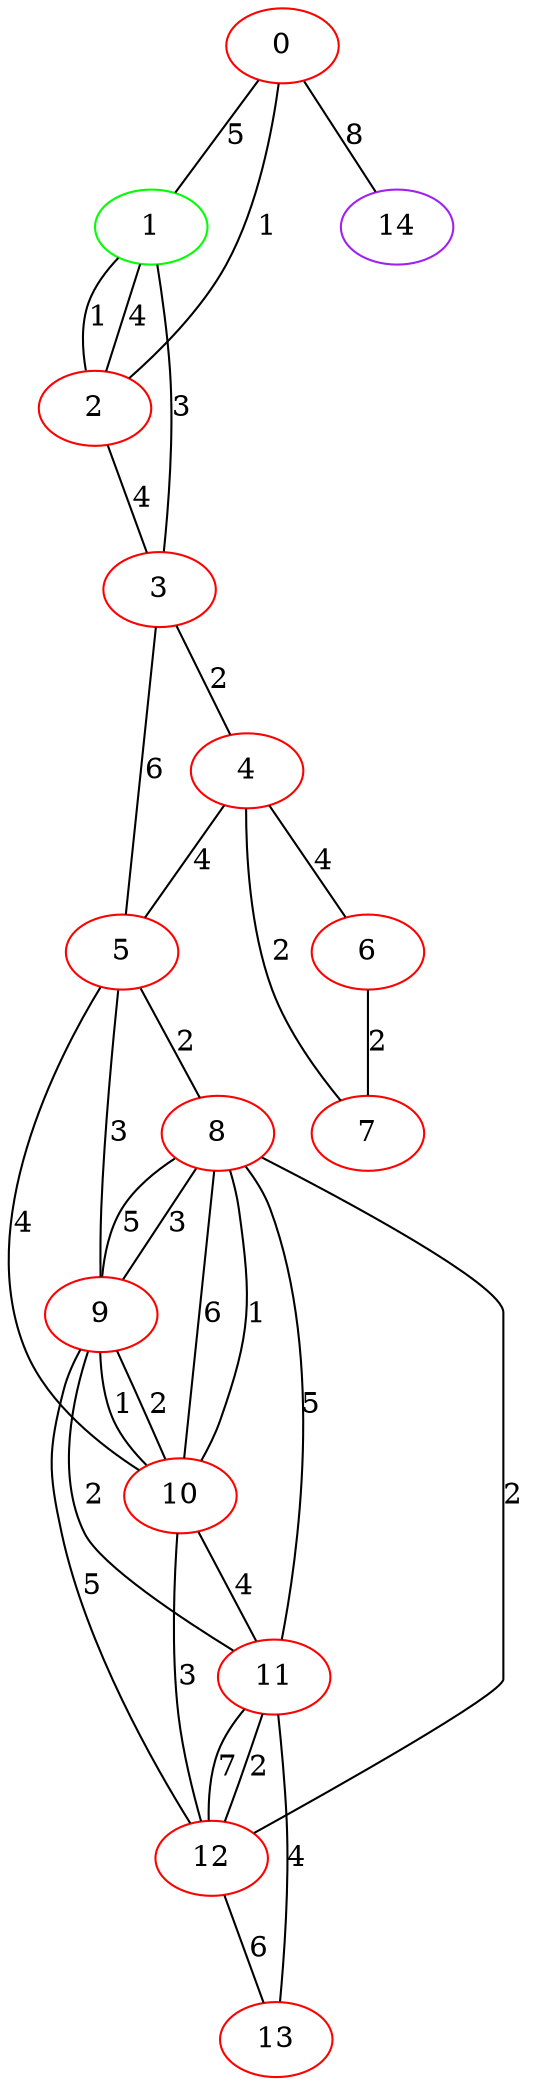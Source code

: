 graph "" {
0 [color=red, weight=1];
1 [color=green, weight=2];
2 [color=red, weight=1];
3 [color=red, weight=1];
4 [color=red, weight=1];
5 [color=red, weight=1];
6 [color=red, weight=1];
7 [color=red, weight=1];
8 [color=red, weight=1];
9 [color=red, weight=1];
10 [color=red, weight=1];
11 [color=red, weight=1];
12 [color=red, weight=1];
13 [color=red, weight=1];
14 [color=purple, weight=4];
0 -- 1  [key=0, label=5];
0 -- 2  [key=0, label=1];
0 -- 14  [key=0, label=8];
1 -- 2  [key=0, label=1];
1 -- 2  [key=1, label=4];
1 -- 3  [key=0, label=3];
2 -- 3  [key=0, label=4];
3 -- 4  [key=0, label=2];
3 -- 5  [key=0, label=6];
4 -- 5  [key=0, label=4];
4 -- 6  [key=0, label=4];
4 -- 7  [key=0, label=2];
5 -- 8  [key=0, label=2];
5 -- 9  [key=0, label=3];
5 -- 10  [key=0, label=4];
6 -- 7  [key=0, label=2];
8 -- 9  [key=0, label=5];
8 -- 9  [key=1, label=3];
8 -- 10  [key=0, label=6];
8 -- 10  [key=1, label=1];
8 -- 11  [key=0, label=5];
8 -- 12  [key=0, label=2];
9 -- 10  [key=0, label=1];
9 -- 10  [key=1, label=2];
9 -- 11  [key=0, label=2];
9 -- 12  [key=0, label=5];
10 -- 11  [key=0, label=4];
10 -- 12  [key=0, label=3];
11 -- 12  [key=0, label=7];
11 -- 12  [key=1, label=2];
11 -- 13  [key=0, label=4];
12 -- 13  [key=0, label=6];
}
